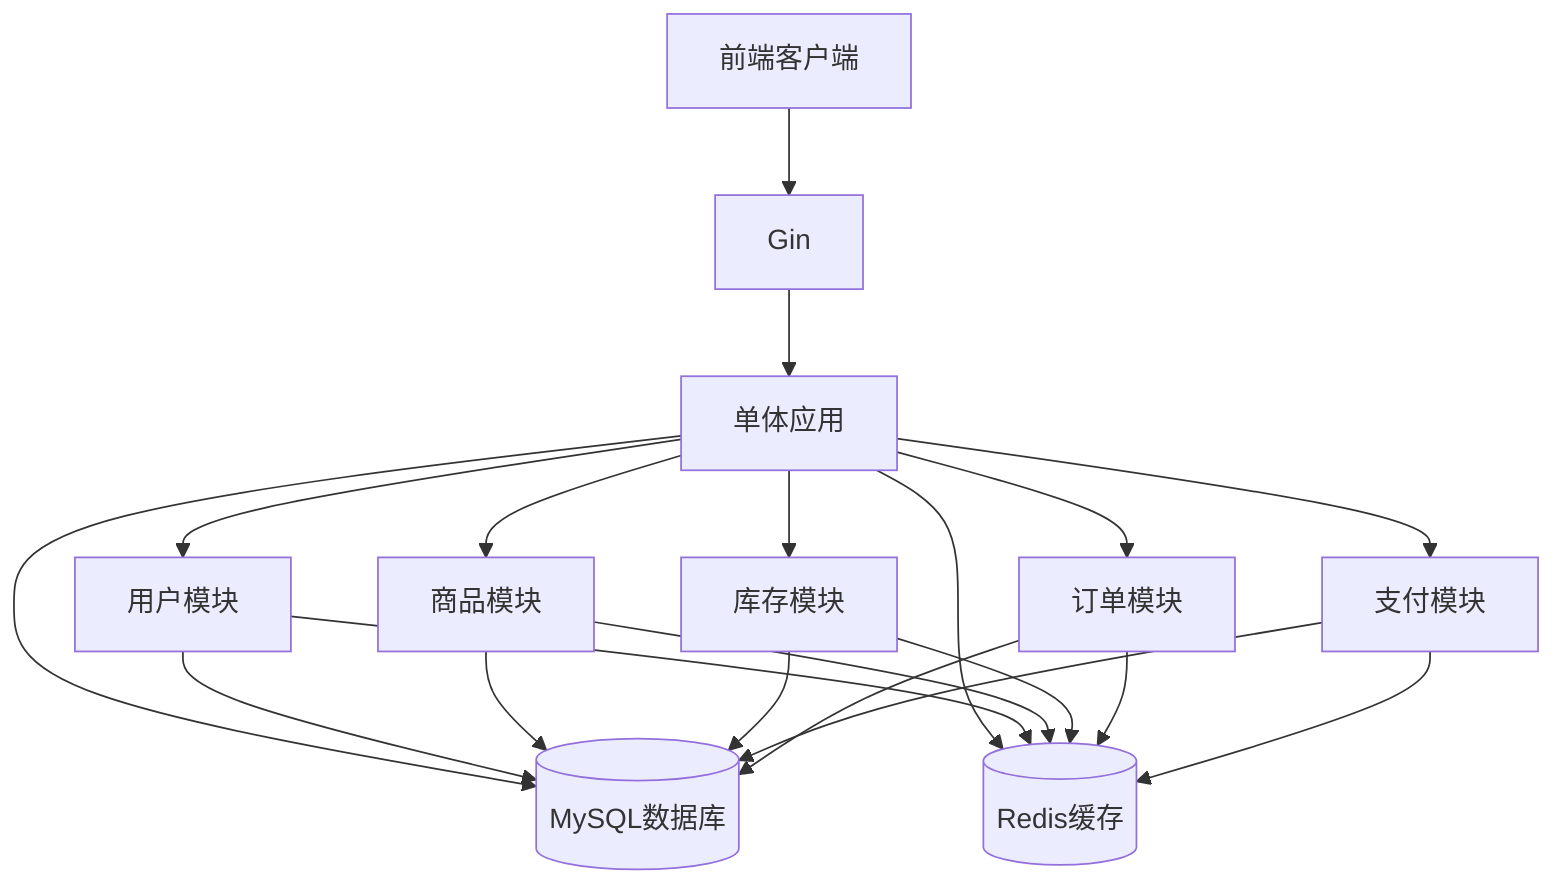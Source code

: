 flowchart TD
    FE[前端客户端] --> API[Gin]
    API --> APP[单体应用]
    APP --> USERS[用户模块]
    APP --> PRODUCTS[商品模块]
    APP --> INVENTORY[库存模块]
    APP --> ORDERS[订单模块]
    APP --> PAYMENTS[支付模块]
    APP --> MYSQL[(MySQL数据库)]
    APP --> REDIS[(Redis缓存)]
    USERS --> MYSQL
    PRODUCTS --> MYSQL
    INVENTORY --> MYSQL
    ORDERS --> MYSQL
    PAYMENTS --> MYSQL
    USERS --> REDIS
    PRODUCTS --> REDIS
    INVENTORY --> REDIS
    ORDERS --> REDIS
    PAYMENTS --> REDIS
